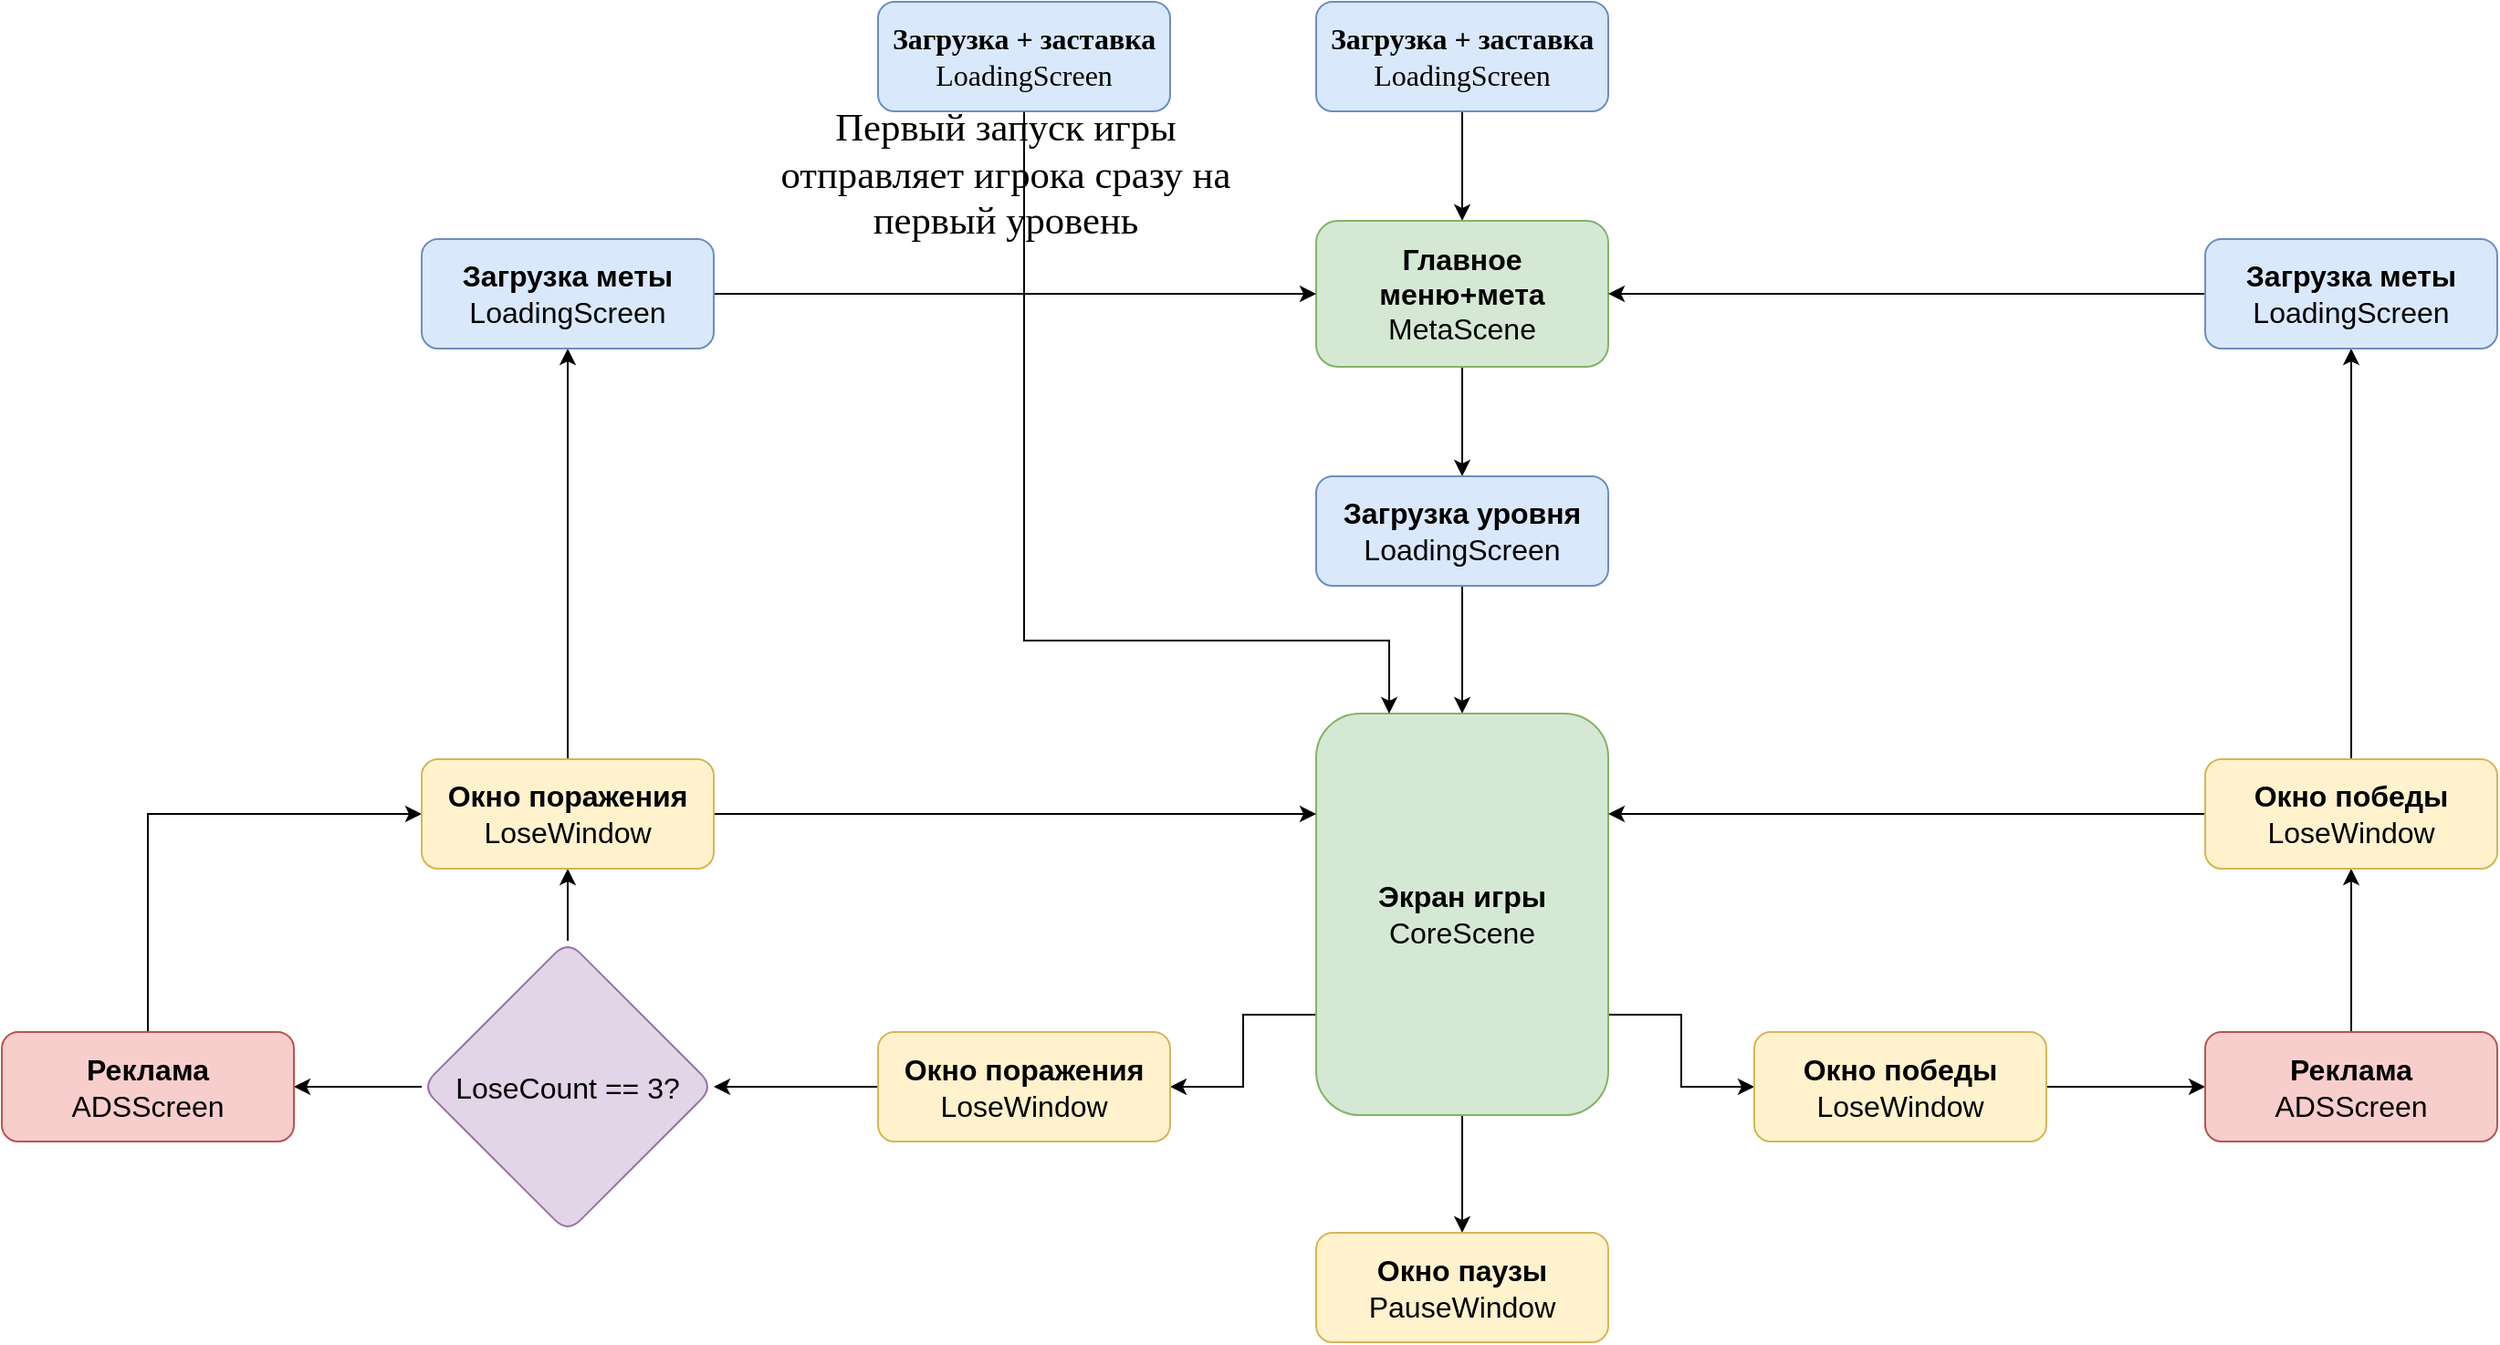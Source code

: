 <mxfile version="20.6.0" type="google"><diagram id="C5RBs43oDa-KdzZeNtuy" name="Page-1"><mxGraphModel grid="1" page="1" gridSize="10" guides="1" tooltips="1" connect="1" arrows="1" fold="1" pageScale="1" pageWidth="827" pageHeight="1169" math="0" shadow="0"><root><mxCell id="WIyWlLk6GJQsqaUBKTNV-0"/><mxCell id="WIyWlLk6GJQsqaUBKTNV-1" parent="WIyWlLk6GJQsqaUBKTNV-0"/><mxCell id="jAR6LFFTA6FkCHtdo-Ir-3" value="" style="edgeStyle=orthogonalEdgeStyle;rounded=0;orthogonalLoop=1;jettySize=auto;html=1;exitX=0.5;exitY=1;exitDx=0;exitDy=0;" edge="1" parent="WIyWlLk6GJQsqaUBKTNV-1" source="jAR6LFFTA6FkCHtdo-Ir-1" target="jAR6LFFTA6FkCHtdo-Ir-2"><mxGeometry relative="1" as="geometry"><mxPoint x="27" y="120" as="sourcePoint"/></mxGeometry></mxCell><mxCell id="jAR6LFFTA6FkCHtdo-Ir-1" value="&lt;p style=&quot;text-align: center;&quot;&gt;&lt;strong style=&quot;font-family: Calibri; font-size: 12pt;&quot;&gt;Загрузка + заставка&lt;/strong&gt;&lt;br&gt;&lt;span style=&quot;font-family: Calibri; font-size: 12pt;&quot;&gt;LoadingScreen&lt;/span&gt;&lt;/p&gt;" style="rounded=1;whiteSpace=wrap;html=1;fillColor=#dae8fc;strokeColor=#6c8ebf;" vertex="1" parent="WIyWlLk6GJQsqaUBKTNV-1"><mxGeometry x="-80" y="30" width="160" height="60" as="geometry"/></mxCell><mxCell id="jAR6LFFTA6FkCHtdo-Ir-7" value="" style="edgeStyle=orthogonalEdgeStyle;rounded=0;orthogonalLoop=1;jettySize=auto;html=1;" edge="1" parent="WIyWlLk6GJQsqaUBKTNV-1" source="jAR6LFFTA6FkCHtdo-Ir-2" target="jAR6LFFTA6FkCHtdo-Ir-6"><mxGeometry relative="1" as="geometry"/></mxCell><mxCell id="jAR6LFFTA6FkCHtdo-Ir-2" value="&lt;font style=&quot;font-size: 16px;&quot;&gt;&lt;b&gt;Главное меню+мета&lt;/b&gt;&lt;br&gt;MetaScene&lt;/font&gt;" style="whiteSpace=wrap;html=1;fillColor=#d5e8d4;strokeColor=#82b366;rounded=1;" vertex="1" parent="WIyWlLk6GJQsqaUBKTNV-1"><mxGeometry x="-80" y="150" width="160" height="80" as="geometry"/></mxCell><mxCell id="jAR6LFFTA6FkCHtdo-Ir-9" value="" style="edgeStyle=orthogonalEdgeStyle;rounded=0;orthogonalLoop=1;jettySize=auto;html=1;fontSize=16;exitX=0.5;exitY=1;exitDx=0;exitDy=0;" edge="1" parent="WIyWlLk6GJQsqaUBKTNV-1" source="jAR6LFFTA6FkCHtdo-Ir-6" target="jAR6LFFTA6FkCHtdo-Ir-8"><mxGeometry relative="1" as="geometry"><mxPoint y="500" as="sourcePoint"/></mxGeometry></mxCell><mxCell id="jAR6LFFTA6FkCHtdo-Ir-6" value="&lt;b style=&quot;font-size: 16px;&quot;&gt;Загрузка уровня&lt;br style=&quot;font-size: 16px;&quot;&gt;&lt;/b&gt;LoadingScreen" style="whiteSpace=wrap;html=1;fillColor=#dae8fc;strokeColor=#6c8ebf;rounded=1;fontSize=16;" vertex="1" parent="WIyWlLk6GJQsqaUBKTNV-1"><mxGeometry x="-80" y="290" width="160" height="60" as="geometry"/></mxCell><mxCell id="jAR6LFFTA6FkCHtdo-Ir-11" value="" style="edgeStyle=orthogonalEdgeStyle;rounded=0;orthogonalLoop=1;jettySize=auto;html=1;fontSize=16;" edge="1" parent="WIyWlLk6GJQsqaUBKTNV-1" source="jAR6LFFTA6FkCHtdo-Ir-8" target="jAR6LFFTA6FkCHtdo-Ir-10"><mxGeometry relative="1" as="geometry"/></mxCell><mxCell id="jAR6LFFTA6FkCHtdo-Ir-13" value="" style="edgeStyle=orthogonalEdgeStyle;rounded=0;orthogonalLoop=1;jettySize=auto;html=1;fontSize=16;exitX=1;exitY=0.75;exitDx=0;exitDy=0;" edge="1" parent="WIyWlLk6GJQsqaUBKTNV-1" source="jAR6LFFTA6FkCHtdo-Ir-8" target="jAR6LFFTA6FkCHtdo-Ir-12"><mxGeometry relative="1" as="geometry"/></mxCell><mxCell id="jAR6LFFTA6FkCHtdo-Ir-15" value="" style="edgeStyle=orthogonalEdgeStyle;rounded=0;orthogonalLoop=1;jettySize=auto;html=1;fontSize=16;exitX=0;exitY=0.75;exitDx=0;exitDy=0;" edge="1" parent="WIyWlLk6GJQsqaUBKTNV-1" source="jAR6LFFTA6FkCHtdo-Ir-8" target="jAR6LFFTA6FkCHtdo-Ir-14"><mxGeometry relative="1" as="geometry"/></mxCell><mxCell id="jAR6LFFTA6FkCHtdo-Ir-8" value="&lt;font style=&quot;font-size: 16px;&quot;&gt;&lt;b&gt;Экран игры&lt;/b&gt;&lt;br&gt;CoreScene&lt;/font&gt;" style="whiteSpace=wrap;html=1;fillColor=#d5e8d4;strokeColor=#82b366;rounded=1;" vertex="1" parent="WIyWlLk6GJQsqaUBKTNV-1"><mxGeometry x="-80" y="420" width="160" height="220" as="geometry"/></mxCell><mxCell id="jAR6LFFTA6FkCHtdo-Ir-10" value="&lt;b style=&quot;font-size: 16px;&quot;&gt;Окно паузы&lt;br style=&quot;font-size: 16px;&quot;&gt;&lt;/b&gt;PauseWindow" style="whiteSpace=wrap;html=1;fillColor=#fff2cc;strokeColor=#d6b656;rounded=1;fontSize=16;" vertex="1" parent="WIyWlLk6GJQsqaUBKTNV-1"><mxGeometry x="-80" y="704.5" width="160" height="60" as="geometry"/></mxCell><mxCell id="jAR6LFFTA6FkCHtdo-Ir-23" value="" style="edgeStyle=orthogonalEdgeStyle;rounded=0;orthogonalLoop=1;jettySize=auto;html=1;fontSize=16;entryX=0;entryY=0.5;entryDx=0;entryDy=0;" edge="1" parent="WIyWlLk6GJQsqaUBKTNV-1" source="jAR6LFFTA6FkCHtdo-Ir-12" target="jAR6LFFTA6FkCHtdo-Ir-22"><mxGeometry relative="1" as="geometry"><mxPoint x="440" y="600" as="targetPoint"/></mxGeometry></mxCell><mxCell id="jAR6LFFTA6FkCHtdo-Ir-12" value="&lt;b&gt;Окно победы&lt;/b&gt;&lt;br&gt;LoseWindow" style="whiteSpace=wrap;html=1;fillColor=#fff2cc;strokeColor=#d6b656;rounded=1;fontSize=16;" vertex="1" parent="WIyWlLk6GJQsqaUBKTNV-1"><mxGeometry x="160" y="594.5" width="160" height="60" as="geometry"/></mxCell><mxCell id="jAR6LFFTA6FkCHtdo-Ir-17" value="" style="edgeStyle=orthogonalEdgeStyle;rounded=0;orthogonalLoop=1;jettySize=auto;html=1;fontSize=16;" edge="1" parent="WIyWlLk6GJQsqaUBKTNV-1" source="jAR6LFFTA6FkCHtdo-Ir-14" target="jAR6LFFTA6FkCHtdo-Ir-16"><mxGeometry relative="1" as="geometry"/></mxCell><mxCell id="jAR6LFFTA6FkCHtdo-Ir-14" value="&lt;b&gt;Окно поражения&lt;/b&gt;&lt;br&gt;LoseWindow" style="whiteSpace=wrap;html=1;fillColor=#fff2cc;strokeColor=#d6b656;rounded=1;fontSize=16;" vertex="1" parent="WIyWlLk6GJQsqaUBKTNV-1"><mxGeometry x="-320" y="594.5" width="160" height="60" as="geometry"/></mxCell><mxCell id="jAR6LFFTA6FkCHtdo-Ir-19" value="" style="edgeStyle=orthogonalEdgeStyle;rounded=0;orthogonalLoop=1;jettySize=auto;html=1;fontSize=16;" edge="1" parent="WIyWlLk6GJQsqaUBKTNV-1" source="jAR6LFFTA6FkCHtdo-Ir-16" target="jAR6LFFTA6FkCHtdo-Ir-18"><mxGeometry relative="1" as="geometry"/></mxCell><mxCell id="jAR6LFFTA6FkCHtdo-Ir-21" value="" style="edgeStyle=orthogonalEdgeStyle;rounded=0;orthogonalLoop=1;jettySize=auto;html=1;fontSize=16;" edge="1" parent="WIyWlLk6GJQsqaUBKTNV-1" source="jAR6LFFTA6FkCHtdo-Ir-16" target="jAR6LFFTA6FkCHtdo-Ir-20"><mxGeometry relative="1" as="geometry"/></mxCell><mxCell id="jAR6LFFTA6FkCHtdo-Ir-16" value="LoseCount == 3?" style="rhombus;whiteSpace=wrap;html=1;fontSize=16;fillColor=#e1d5e7;strokeColor=#9673a6;rounded=1;" vertex="1" parent="WIyWlLk6GJQsqaUBKTNV-1"><mxGeometry x="-570" y="544.5" width="160" height="160" as="geometry"/></mxCell><mxCell id="jAR6LFFTA6FkCHtdo-Ir-38" style="edgeStyle=orthogonalEdgeStyle;rounded=0;orthogonalLoop=1;jettySize=auto;html=1;exitX=0.5;exitY=0;exitDx=0;exitDy=0;entryX=0;entryY=0.5;entryDx=0;entryDy=0;fontSize=16;" edge="1" parent="WIyWlLk6GJQsqaUBKTNV-1" source="jAR6LFFTA6FkCHtdo-Ir-18" target="jAR6LFFTA6FkCHtdo-Ir-20"><mxGeometry relative="1" as="geometry"/></mxCell><mxCell id="jAR6LFFTA6FkCHtdo-Ir-18" value="&lt;b&gt;Реклама&lt;br&gt;&lt;/b&gt;ADSScreen" style="whiteSpace=wrap;html=1;fontSize=16;fillColor=#f8cecc;strokeColor=#b85450;rounded=1;" vertex="1" parent="WIyWlLk6GJQsqaUBKTNV-1"><mxGeometry x="-800" y="594.5" width="160" height="60" as="geometry"/></mxCell><mxCell id="jAR6LFFTA6FkCHtdo-Ir-32" style="edgeStyle=orthogonalEdgeStyle;rounded=0;orthogonalLoop=1;jettySize=auto;html=1;exitX=0.5;exitY=0;exitDx=0;exitDy=0;entryX=0.5;entryY=1;entryDx=0;entryDy=0;fontSize=16;" edge="1" parent="WIyWlLk6GJQsqaUBKTNV-1" source="jAR6LFFTA6FkCHtdo-Ir-20" target="jAR6LFFTA6FkCHtdo-Ir-31"><mxGeometry relative="1" as="geometry"/></mxCell><mxCell id="jAR6LFFTA6FkCHtdo-Ir-34" style="edgeStyle=orthogonalEdgeStyle;rounded=0;orthogonalLoop=1;jettySize=auto;html=1;exitX=1;exitY=0.5;exitDx=0;exitDy=0;entryX=0;entryY=0.25;entryDx=0;entryDy=0;fontSize=16;" edge="1" parent="WIyWlLk6GJQsqaUBKTNV-1" source="jAR6LFFTA6FkCHtdo-Ir-20" target="jAR6LFFTA6FkCHtdo-Ir-8"><mxGeometry relative="1" as="geometry"/></mxCell><mxCell id="jAR6LFFTA6FkCHtdo-Ir-20" value="&lt;b&gt;Окно поражения&lt;/b&gt;&lt;br&gt;LoseWindow" style="whiteSpace=wrap;html=1;fontSize=16;fillColor=#fff2cc;strokeColor=#d6b656;rounded=1;" vertex="1" parent="WIyWlLk6GJQsqaUBKTNV-1"><mxGeometry x="-570" y="445" width="160" height="60" as="geometry"/></mxCell><mxCell id="jAR6LFFTA6FkCHtdo-Ir-25" style="edgeStyle=orthogonalEdgeStyle;rounded=0;orthogonalLoop=1;jettySize=auto;html=1;exitX=0.5;exitY=0;exitDx=0;exitDy=0;fontSize=16;" edge="1" parent="WIyWlLk6GJQsqaUBKTNV-1" source="jAR6LFFTA6FkCHtdo-Ir-22" target="jAR6LFFTA6FkCHtdo-Ir-24"><mxGeometry relative="1" as="geometry"/></mxCell><mxCell id="jAR6LFFTA6FkCHtdo-Ir-22" value="&lt;b&gt;Реклама&lt;br&gt;&lt;/b&gt;ADSScreen" style="whiteSpace=wrap;html=1;fontSize=16;fillColor=#f8cecc;strokeColor=#b85450;rounded=1;" vertex="1" parent="WIyWlLk6GJQsqaUBKTNV-1"><mxGeometry x="407" y="594.5" width="160" height="60" as="geometry"/></mxCell><mxCell id="jAR6LFFTA6FkCHtdo-Ir-27" value="" style="edgeStyle=orthogonalEdgeStyle;rounded=0;orthogonalLoop=1;jettySize=auto;html=1;fontSize=16;" edge="1" parent="WIyWlLk6GJQsqaUBKTNV-1" source="jAR6LFFTA6FkCHtdo-Ir-24" target="jAR6LFFTA6FkCHtdo-Ir-26"><mxGeometry relative="1" as="geometry"/></mxCell><mxCell id="jAR6LFFTA6FkCHtdo-Ir-28" style="edgeStyle=orthogonalEdgeStyle;rounded=0;orthogonalLoop=1;jettySize=auto;html=1;exitX=0;exitY=0.5;exitDx=0;exitDy=0;entryX=1;entryY=0.25;entryDx=0;entryDy=0;fontSize=16;" edge="1" parent="WIyWlLk6GJQsqaUBKTNV-1" source="jAR6LFFTA6FkCHtdo-Ir-24" target="jAR6LFFTA6FkCHtdo-Ir-8"><mxGeometry relative="1" as="geometry"/></mxCell><mxCell id="jAR6LFFTA6FkCHtdo-Ir-24" value="&lt;b&gt;Окно победы&lt;/b&gt;&lt;br&gt;LoseWindow" style="whiteSpace=wrap;html=1;fillColor=#fff2cc;strokeColor=#d6b656;rounded=1;fontSize=16;" vertex="1" parent="WIyWlLk6GJQsqaUBKTNV-1"><mxGeometry x="407" y="445" width="160" height="60" as="geometry"/></mxCell><mxCell id="jAR6LFFTA6FkCHtdo-Ir-29" style="edgeStyle=orthogonalEdgeStyle;rounded=0;orthogonalLoop=1;jettySize=auto;html=1;exitX=0;exitY=0.5;exitDx=0;exitDy=0;entryX=1;entryY=0.5;entryDx=0;entryDy=0;fontSize=16;" edge="1" parent="WIyWlLk6GJQsqaUBKTNV-1" source="jAR6LFFTA6FkCHtdo-Ir-26" target="jAR6LFFTA6FkCHtdo-Ir-2"><mxGeometry relative="1" as="geometry"/></mxCell><mxCell id="jAR6LFFTA6FkCHtdo-Ir-26" value="&lt;b style=&quot;font-size: 16px;&quot;&gt;Загрузка меты&lt;br style=&quot;font-size: 16px;&quot;&gt;&lt;/b&gt;LoadingScreen" style="whiteSpace=wrap;html=1;fillColor=#dae8fc;strokeColor=#6c8ebf;rounded=1;fontSize=16;" vertex="1" parent="WIyWlLk6GJQsqaUBKTNV-1"><mxGeometry x="407" y="160" width="160" height="60" as="geometry"/></mxCell><mxCell id="jAR6LFFTA6FkCHtdo-Ir-33" style="edgeStyle=orthogonalEdgeStyle;rounded=0;orthogonalLoop=1;jettySize=auto;html=1;exitX=1;exitY=0.5;exitDx=0;exitDy=0;entryX=0;entryY=0.5;entryDx=0;entryDy=0;fontSize=16;" edge="1" parent="WIyWlLk6GJQsqaUBKTNV-1" source="jAR6LFFTA6FkCHtdo-Ir-31" target="jAR6LFFTA6FkCHtdo-Ir-2"><mxGeometry relative="1" as="geometry"/></mxCell><mxCell id="jAR6LFFTA6FkCHtdo-Ir-31" value="&lt;b style=&quot;font-size: 16px;&quot;&gt;Загрузка меты&lt;br style=&quot;font-size: 16px;&quot;&gt;&lt;/b&gt;LoadingScreen" style="whiteSpace=wrap;html=1;fillColor=#dae8fc;strokeColor=#6c8ebf;rounded=1;fontSize=16;" vertex="1" parent="WIyWlLk6GJQsqaUBKTNV-1"><mxGeometry x="-570" y="160" width="160" height="60" as="geometry"/></mxCell><mxCell id="jAR6LFFTA6FkCHtdo-Ir-36" style="edgeStyle=orthogonalEdgeStyle;rounded=0;orthogonalLoop=1;jettySize=auto;html=1;exitX=0.5;exitY=1;exitDx=0;exitDy=0;entryX=0.25;entryY=0;entryDx=0;entryDy=0;fontSize=16;" edge="1" parent="WIyWlLk6GJQsqaUBKTNV-1" source="jAR6LFFTA6FkCHtdo-Ir-35" target="jAR6LFFTA6FkCHtdo-Ir-8"><mxGeometry relative="1" as="geometry"><Array as="points"><mxPoint x="-240" y="380"/><mxPoint x="-40" y="380"/></Array></mxGeometry></mxCell><mxCell id="jAR6LFFTA6FkCHtdo-Ir-35" value="&lt;p style=&quot;text-align: center;&quot;&gt;&lt;strong style=&quot;font-family: Calibri; font-size: 12pt;&quot;&gt;Загрузка + заставка&lt;/strong&gt;&lt;br&gt;&lt;span style=&quot;font-family: Calibri; font-size: 12pt;&quot;&gt;LoadingScreen&lt;/span&gt;&lt;/p&gt;" style="rounded=1;whiteSpace=wrap;html=1;fillColor=#dae8fc;strokeColor=#6c8ebf;" vertex="1" parent="WIyWlLk6GJQsqaUBKTNV-1"><mxGeometry x="-320" y="30" width="160" height="60" as="geometry"/></mxCell><mxCell id="jAR6LFFTA6FkCHtdo-Ir-37" value="&lt;span data-colorparams=&quot;#000000_null_null&quot; style=&quot;font-family: Calibri; font-size: 16pt; color: rgb(0, 0, 0);&quot;&gt;Первый запуск игры отправляет игрока сразу на первый уровень&lt;/span&gt;" style="text;html=1;strokeColor=none;fillColor=none;align=center;verticalAlign=middle;whiteSpace=wrap;rounded=0;fontSize=16;" vertex="1" parent="WIyWlLk6GJQsqaUBKTNV-1"><mxGeometry x="-380" y="110" width="260" height="30" as="geometry"/></mxCell></root></mxGraphModel></diagram></mxfile>
